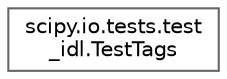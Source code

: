 digraph "Graphical Class Hierarchy"
{
 // LATEX_PDF_SIZE
  bgcolor="transparent";
  edge [fontname=Helvetica,fontsize=10,labelfontname=Helvetica,labelfontsize=10];
  node [fontname=Helvetica,fontsize=10,shape=box,height=0.2,width=0.4];
  rankdir="LR";
  Node0 [id="Node000000",label="scipy.io.tests.test\l_idl.TestTags",height=0.2,width=0.4,color="grey40", fillcolor="white", style="filled",URL="$d5/d8b/classscipy_1_1io_1_1tests_1_1test__idl_1_1TestTags.html",tooltip=" "];
}
